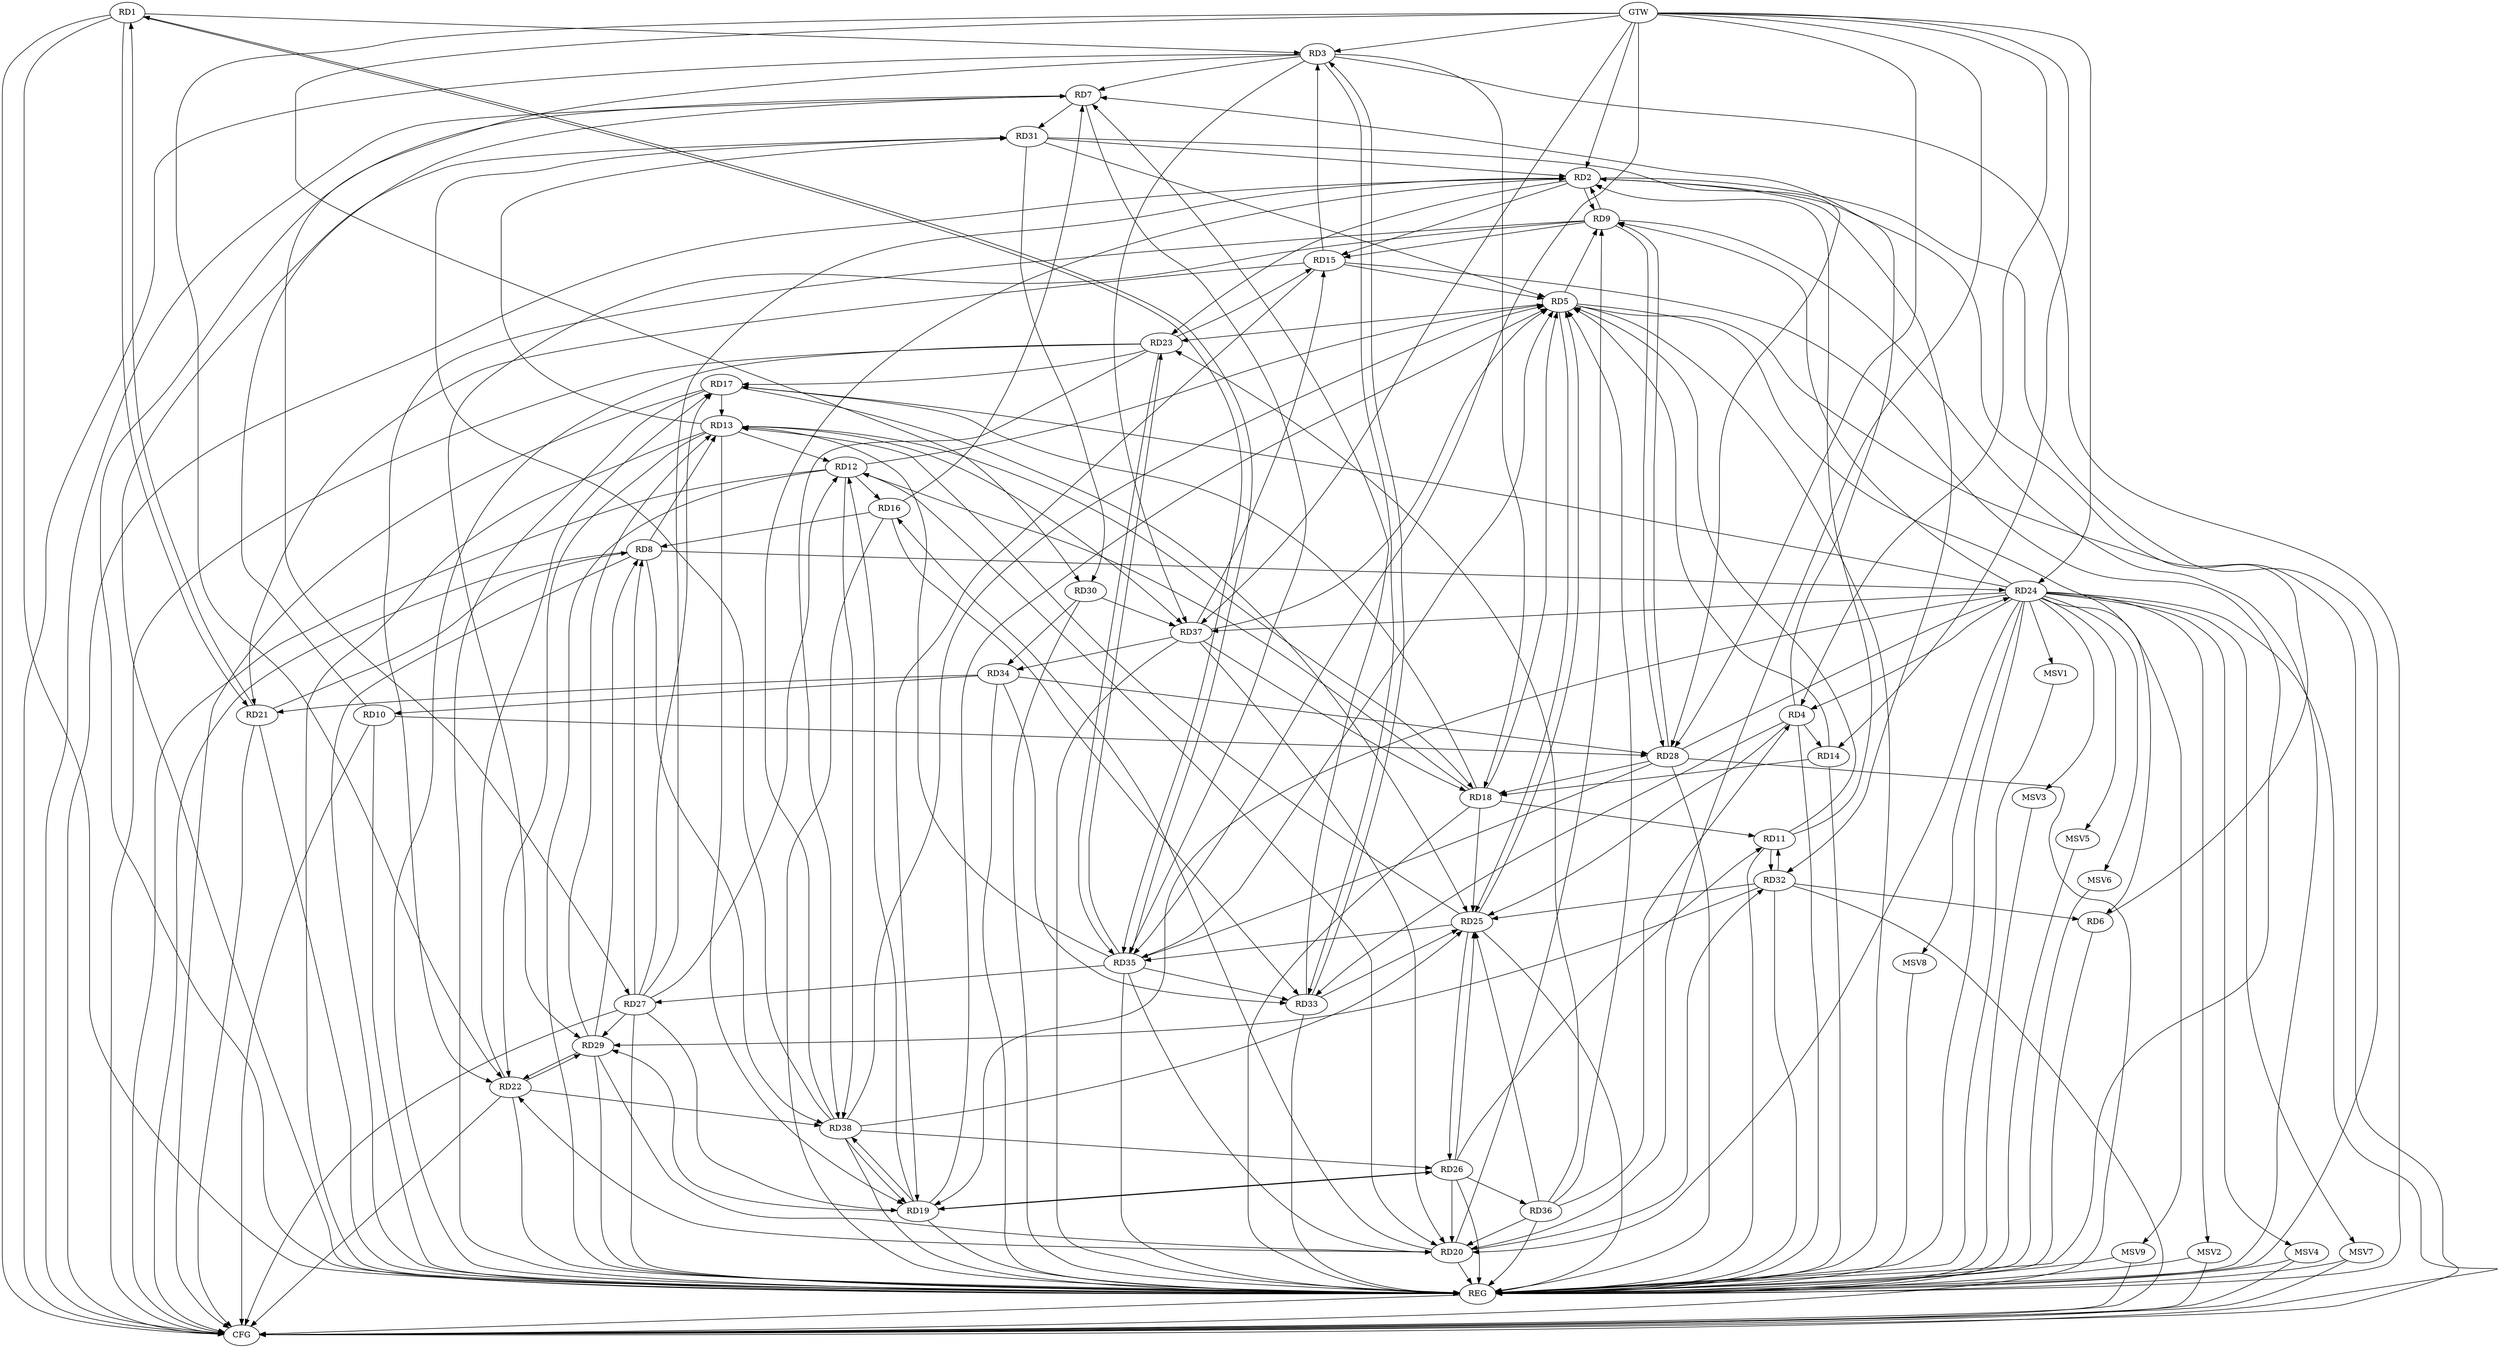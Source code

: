 strict digraph G {
  RD1 [ label="RD1" ];
  RD2 [ label="RD2" ];
  RD3 [ label="RD3" ];
  RD4 [ label="RD4" ];
  RD5 [ label="RD5" ];
  RD6 [ label="RD6" ];
  RD7 [ label="RD7" ];
  RD8 [ label="RD8" ];
  RD9 [ label="RD9" ];
  RD10 [ label="RD10" ];
  RD11 [ label="RD11" ];
  RD12 [ label="RD12" ];
  RD13 [ label="RD13" ];
  RD14 [ label="RD14" ];
  RD15 [ label="RD15" ];
  RD16 [ label="RD16" ];
  RD17 [ label="RD17" ];
  RD18 [ label="RD18" ];
  RD19 [ label="RD19" ];
  RD20 [ label="RD20" ];
  RD21 [ label="RD21" ];
  RD22 [ label="RD22" ];
  RD23 [ label="RD23" ];
  RD24 [ label="RD24" ];
  RD25 [ label="RD25" ];
  RD26 [ label="RD26" ];
  RD27 [ label="RD27" ];
  RD28 [ label="RD28" ];
  RD29 [ label="RD29" ];
  RD30 [ label="RD30" ];
  RD31 [ label="RD31" ];
  RD32 [ label="RD32" ];
  RD33 [ label="RD33" ];
  RD34 [ label="RD34" ];
  RD35 [ label="RD35" ];
  RD36 [ label="RD36" ];
  RD37 [ label="RD37" ];
  RD38 [ label="RD38" ];
  GTW [ label="GTW" ];
  REG [ label="REG" ];
  CFG [ label="CFG" ];
  MSV1 [ label="MSV1" ];
  MSV2 [ label="MSV2" ];
  MSV3 [ label="MSV3" ];
  MSV4 [ label="MSV4" ];
  MSV5 [ label="MSV5" ];
  MSV6 [ label="MSV6" ];
  MSV7 [ label="MSV7" ];
  MSV8 [ label="MSV8" ];
  MSV9 [ label="MSV9" ];
  RD1 -> RD3;
  RD1 -> RD21;
  RD21 -> RD1;
  RD1 -> RD35;
  RD35 -> RD1;
  RD6 -> RD2;
  RD2 -> RD9;
  RD9 -> RD2;
  RD11 -> RD2;
  RD2 -> RD15;
  RD2 -> RD23;
  RD27 -> RD2;
  RD31 -> RD2;
  RD2 -> RD32;
  RD38 -> RD2;
  RD3 -> RD7;
  RD15 -> RD3;
  RD3 -> RD18;
  RD3 -> RD27;
  RD3 -> RD33;
  RD33 -> RD3;
  RD3 -> RD37;
  RD4 -> RD7;
  RD4 -> RD14;
  RD24 -> RD4;
  RD4 -> RD25;
  RD4 -> RD33;
  RD36 -> RD4;
  RD5 -> RD6;
  RD5 -> RD9;
  RD11 -> RD5;
  RD12 -> RD5;
  RD14 -> RD5;
  RD15 -> RD5;
  RD18 -> RD5;
  RD19 -> RD5;
  RD5 -> RD23;
  RD5 -> RD25;
  RD25 -> RD5;
  RD31 -> RD5;
  RD35 -> RD5;
  RD36 -> RD5;
  RD37 -> RD5;
  RD38 -> RD5;
  RD32 -> RD6;
  RD10 -> RD7;
  RD16 -> RD7;
  RD7 -> RD31;
  RD33 -> RD7;
  RD7 -> RD35;
  RD8 -> RD13;
  RD16 -> RD8;
  RD21 -> RD8;
  RD8 -> RD24;
  RD27 -> RD8;
  RD29 -> RD8;
  RD8 -> RD38;
  RD9 -> RD15;
  RD20 -> RD9;
  RD9 -> RD22;
  RD24 -> RD9;
  RD9 -> RD28;
  RD28 -> RD9;
  RD9 -> RD29;
  RD10 -> RD28;
  RD34 -> RD10;
  RD18 -> RD11;
  RD26 -> RD11;
  RD11 -> RD32;
  RD32 -> RD11;
  RD13 -> RD12;
  RD12 -> RD16;
  RD18 -> RD12;
  RD19 -> RD12;
  RD12 -> RD20;
  RD27 -> RD12;
  RD12 -> RD38;
  RD17 -> RD13;
  RD13 -> RD18;
  RD13 -> RD19;
  RD13 -> RD22;
  RD25 -> RD13;
  RD29 -> RD13;
  RD13 -> RD31;
  RD35 -> RD13;
  RD13 -> RD37;
  RD14 -> RD18;
  RD15 -> RD19;
  RD15 -> RD21;
  RD23 -> RD15;
  RD37 -> RD15;
  RD20 -> RD16;
  RD16 -> RD33;
  RD18 -> RD17;
  RD22 -> RD17;
  RD23 -> RD17;
  RD24 -> RD17;
  RD17 -> RD25;
  RD27 -> RD17;
  RD18 -> RD25;
  RD28 -> RD18;
  RD37 -> RD18;
  RD24 -> RD19;
  RD19 -> RD26;
  RD26 -> RD19;
  RD27 -> RD19;
  RD19 -> RD29;
  RD19 -> RD38;
  RD38 -> RD19;
  RD20 -> RD22;
  RD24 -> RD20;
  RD26 -> RD20;
  RD29 -> RD20;
  RD20 -> RD32;
  RD35 -> RD20;
  RD36 -> RD20;
  RD37 -> RD20;
  RD34 -> RD21;
  RD22 -> RD29;
  RD29 -> RD22;
  RD22 -> RD38;
  RD23 -> RD35;
  RD35 -> RD23;
  RD36 -> RD23;
  RD23 -> RD38;
  RD28 -> RD24;
  RD24 -> RD37;
  RD25 -> RD26;
  RD26 -> RD25;
  RD32 -> RD25;
  RD33 -> RD25;
  RD25 -> RD35;
  RD36 -> RD25;
  RD38 -> RD25;
  RD26 -> RD36;
  RD38 -> RD26;
  RD27 -> RD29;
  RD35 -> RD27;
  RD31 -> RD28;
  RD34 -> RD28;
  RD28 -> RD35;
  RD32 -> RD29;
  RD31 -> RD30;
  RD30 -> RD34;
  RD30 -> RD37;
  RD38 -> RD31;
  RD34 -> RD33;
  RD35 -> RD33;
  RD37 -> RD34;
  GTW -> RD30;
  GTW -> RD4;
  GTW -> RD14;
  GTW -> RD2;
  GTW -> RD20;
  GTW -> RD3;
  GTW -> RD37;
  GTW -> RD24;
  GTW -> RD28;
  GTW -> RD22;
  GTW -> RD35;
  RD1 -> REG;
  RD2 -> REG;
  RD3 -> REG;
  RD4 -> REG;
  RD5 -> REG;
  RD6 -> REG;
  RD7 -> REG;
  RD8 -> REG;
  RD9 -> REG;
  RD10 -> REG;
  RD11 -> REG;
  RD12 -> REG;
  RD13 -> REG;
  RD14 -> REG;
  RD15 -> REG;
  RD16 -> REG;
  RD17 -> REG;
  RD18 -> REG;
  RD19 -> REG;
  RD20 -> REG;
  RD21 -> REG;
  RD22 -> REG;
  RD23 -> REG;
  RD24 -> REG;
  RD25 -> REG;
  RD26 -> REG;
  RD27 -> REG;
  RD28 -> REG;
  RD29 -> REG;
  RD30 -> REG;
  RD31 -> REG;
  RD32 -> REG;
  RD33 -> REG;
  RD34 -> REG;
  RD35 -> REG;
  RD36 -> REG;
  RD37 -> REG;
  RD38 -> REG;
  RD1 -> CFG;
  RD21 -> CFG;
  RD3 -> CFG;
  RD27 -> CFG;
  RD17 -> CFG;
  RD7 -> CFG;
  RD2 -> CFG;
  RD24 -> CFG;
  RD5 -> CFG;
  RD12 -> CFG;
  RD32 -> CFG;
  RD23 -> CFG;
  RD10 -> CFG;
  RD28 -> CFG;
  RD22 -> CFG;
  RD8 -> CFG;
  REG -> CFG;
  RD24 -> MSV1;
  RD24 -> MSV2;
  RD24 -> MSV3;
  RD24 -> MSV4;
  RD24 -> MSV5;
  MSV1 -> REG;
  MSV2 -> REG;
  MSV2 -> CFG;
  MSV3 -> REG;
  MSV4 -> REG;
  MSV4 -> CFG;
  MSV5 -> REG;
  RD24 -> MSV6;
  MSV6 -> REG;
  RD24 -> MSV7;
  RD24 -> MSV8;
  MSV7 -> REG;
  MSV7 -> CFG;
  MSV8 -> REG;
  RD24 -> MSV9;
  MSV9 -> REG;
  MSV9 -> CFG;
}

